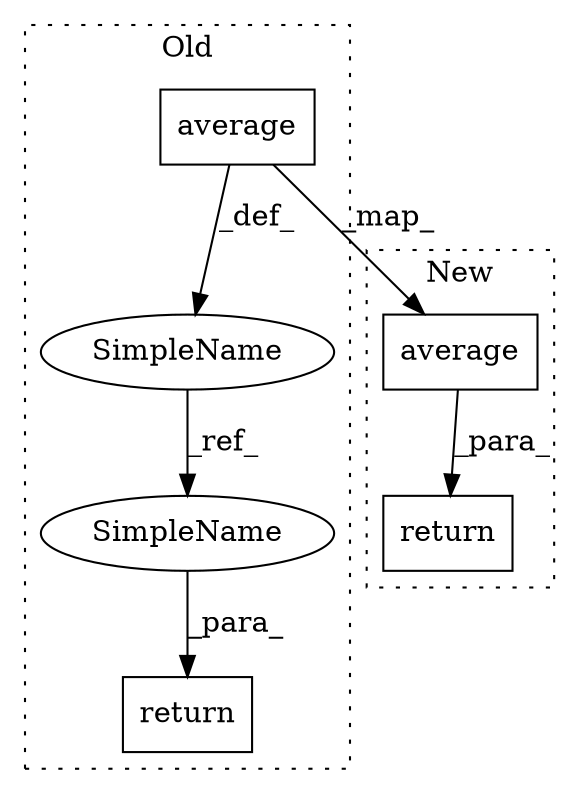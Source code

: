 digraph G {
subgraph cluster0 {
1 [label="average" a="32" s="190993,191007" l="8,1" shape="box"];
3 [label="SimpleName" a="42" s="190978" l="3" shape="ellipse"];
4 [label="return" a="41" s="191018" l="7" shape="box"];
6 [label="SimpleName" a="42" s="191025" l="3" shape="ellipse"];
label = "Old";
style="dotted";
}
subgraph cluster1 {
2 [label="average" a="32" s="209177,209191" l="8,1" shape="box"];
5 [label="return" a="41" s="209160" l="8" shape="box"];
label = "New";
style="dotted";
}
1 -> 3 [label="_def_"];
1 -> 2 [label="_map_"];
2 -> 5 [label="_para_"];
3 -> 6 [label="_ref_"];
6 -> 4 [label="_para_"];
}